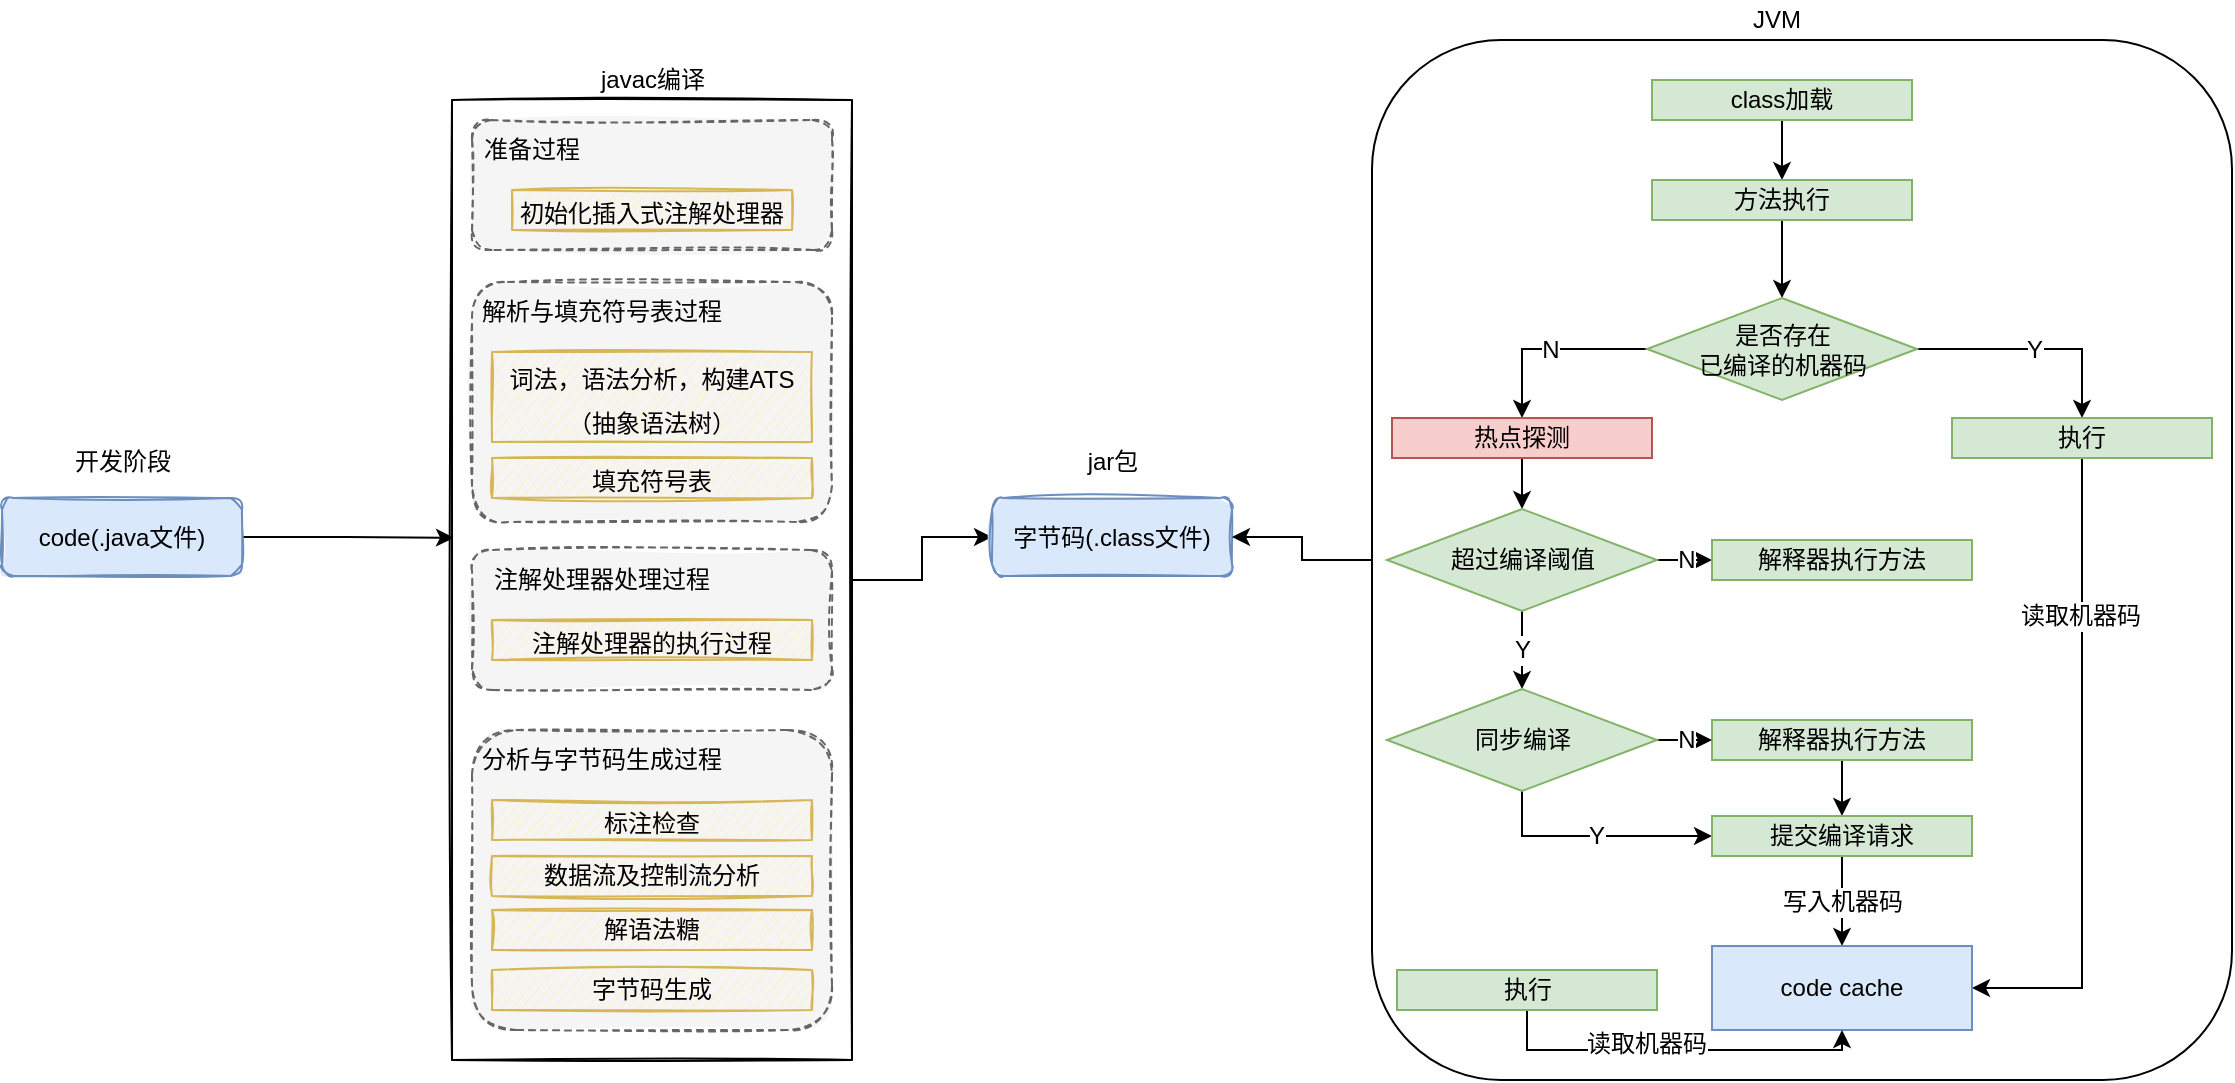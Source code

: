 <mxfile version="20.8.20" type="github">
  <diagram id="Yuw8eQQD934mDUAI04a5" name="第 1 页">
    <mxGraphModel dx="1434" dy="754" grid="1" gridSize="10" guides="1" tooltips="1" connect="1" arrows="1" fold="1" page="1" pageScale="1" pageWidth="827" pageHeight="1169" math="0" shadow="0">
      <root>
        <mxCell id="0" />
        <mxCell id="1" parent="0" />
        <mxCell id="RqRscrc4wxtINAn6Nrad-28" style="edgeStyle=orthogonalEdgeStyle;rounded=0;orthogonalLoop=1;jettySize=auto;html=1;exitX=1;exitY=0.5;exitDx=0;exitDy=0;entryX=0.005;entryY=0.456;entryDx=0;entryDy=0;entryPerimeter=0;fontSize=12;" edge="1" parent="1" source="RqRscrc4wxtINAn6Nrad-1" target="RqRscrc4wxtINAn6Nrad-4">
          <mxGeometry relative="1" as="geometry" />
        </mxCell>
        <mxCell id="RqRscrc4wxtINAn6Nrad-1" value="&lt;div&gt;code(.java文件)&lt;br&gt;&lt;/div&gt;" style="rounded=1;whiteSpace=wrap;html=1;sketch=1;fillColor=#dae8fc;strokeColor=#6c8ebf;fillStyle=solid;" vertex="1" parent="1">
          <mxGeometry x="15" y="799" width="120" height="39" as="geometry" />
        </mxCell>
        <mxCell id="RqRscrc4wxtINAn6Nrad-2" value="开发阶段" style="text;html=1;strokeColor=none;fillColor=none;align=center;verticalAlign=middle;whiteSpace=wrap;rounded=0;sketch=1;" vertex="1" parent="1">
          <mxGeometry x="42.5" y="771" width="65" height="20" as="geometry" />
        </mxCell>
        <mxCell id="RqRscrc4wxtINAn6Nrad-31" style="edgeStyle=orthogonalEdgeStyle;rounded=0;orthogonalLoop=1;jettySize=auto;html=1;exitX=1;exitY=0.5;exitDx=0;exitDy=0;entryX=0;entryY=0.5;entryDx=0;entryDy=0;fontSize=12;" edge="1" parent="1" source="RqRscrc4wxtINAn6Nrad-4" target="RqRscrc4wxtINAn6Nrad-29">
          <mxGeometry relative="1" as="geometry" />
        </mxCell>
        <mxCell id="RqRscrc4wxtINAn6Nrad-4" value="" style="rounded=0;whiteSpace=wrap;html=1;fontSize=18;sketch=1;shadow=0;glass=0;" vertex="1" parent="1">
          <mxGeometry x="240" y="600" width="200" height="480" as="geometry" />
        </mxCell>
        <mxCell id="RqRscrc4wxtINAn6Nrad-5" value="" style="rounded=1;whiteSpace=wrap;html=1;sketch=1;fillColor=#f5f5f5;strokeColor=#666666;fillStyle=solid;fontColor=#333333;dashed=1;" vertex="1" parent="1">
          <mxGeometry x="250" y="610" width="180" height="65" as="geometry" />
        </mxCell>
        <mxCell id="RqRscrc4wxtINAn6Nrad-6" value="准备过程" style="text;html=1;strokeColor=none;fillColor=none;align=center;verticalAlign=middle;whiteSpace=wrap;rounded=0;sketch=1;" vertex="1" parent="1">
          <mxGeometry x="250" y="615" width="60" height="20" as="geometry" />
        </mxCell>
        <mxCell id="RqRscrc4wxtINAn6Nrad-7" value="&lt;font style=&quot;font-size: 17px;&quot;&gt;&lt;font style=&quot;font-size: 16px;&quot;&gt;&lt;font style=&quot;font-size: 15px;&quot;&gt;&lt;font style=&quot;font-size: 14px;&quot;&gt;&lt;font style=&quot;font-size: 13px;&quot;&gt;&lt;font style=&quot;font-size: 12px;&quot;&gt;初始化插入式注解处理器&lt;/font&gt;&lt;/font&gt;&lt;/font&gt;&lt;/font&gt;&lt;/font&gt;&lt;/font&gt;" style="rounded=0;whiteSpace=wrap;html=1;fontSize=18;sketch=1;fillColor=#fff2cc;strokeColor=#d6b656;shadow=0;glass=0;" vertex="1" parent="1">
          <mxGeometry x="270" y="645" width="140" height="20" as="geometry" />
        </mxCell>
        <mxCell id="RqRscrc4wxtINAn6Nrad-8" value="" style="rounded=1;whiteSpace=wrap;html=1;sketch=1;fillColor=#f5f5f5;strokeColor=#666666;fillStyle=solid;fontColor=#333333;dashed=1;" vertex="1" parent="1">
          <mxGeometry x="250" y="691" width="180" height="120" as="geometry" />
        </mxCell>
        <mxCell id="RqRscrc4wxtINAn6Nrad-9" value="解析与填充符号表过程" style="text;html=1;strokeColor=none;fillColor=none;align=center;verticalAlign=middle;whiteSpace=wrap;rounded=0;sketch=1;" vertex="1" parent="1">
          <mxGeometry x="250" y="696" width="130" height="20" as="geometry" />
        </mxCell>
        <mxCell id="RqRscrc4wxtINAn6Nrad-10" value="&lt;font style=&quot;font-size: 17px;&quot;&gt;&lt;font style=&quot;font-size: 16px;&quot;&gt;&lt;font style=&quot;font-size: 15px;&quot;&gt;&lt;font style=&quot;font-size: 14px;&quot;&gt;&lt;font style=&quot;font-size: 13px;&quot;&gt;&lt;font style=&quot;font-size: 12px;&quot;&gt;词法，语法分析，构建ATS（抽象语法树）&lt;/font&gt;&lt;/font&gt;&lt;/font&gt;&lt;/font&gt;&lt;/font&gt;&lt;/font&gt;" style="rounded=0;whiteSpace=wrap;html=1;fontSize=18;sketch=1;fillColor=#fff2cc;strokeColor=#d6b656;shadow=0;glass=0;" vertex="1" parent="1">
          <mxGeometry x="260" y="726" width="160" height="45" as="geometry" />
        </mxCell>
        <mxCell id="RqRscrc4wxtINAn6Nrad-11" value="&lt;font style=&quot;font-size: 17px;&quot;&gt;&lt;font style=&quot;font-size: 16px;&quot;&gt;&lt;font style=&quot;font-size: 15px;&quot;&gt;&lt;font style=&quot;font-size: 14px;&quot;&gt;&lt;font style=&quot;font-size: 13px;&quot;&gt;&lt;font style=&quot;font-size: 12px;&quot;&gt;填充符号表&lt;/font&gt;&lt;/font&gt;&lt;/font&gt;&lt;/font&gt;&lt;/font&gt;&lt;/font&gt;" style="rounded=0;whiteSpace=wrap;html=1;fontSize=18;sketch=1;fillColor=#fff2cc;strokeColor=#d6b656;shadow=0;glass=0;" vertex="1" parent="1">
          <mxGeometry x="260" y="779" width="160" height="20" as="geometry" />
        </mxCell>
        <mxCell id="RqRscrc4wxtINAn6Nrad-15" value="" style="rounded=1;whiteSpace=wrap;html=1;sketch=1;fillColor=#f5f5f5;strokeColor=#666666;fillStyle=solid;fontColor=#333333;dashed=1;" vertex="1" parent="1">
          <mxGeometry x="250" y="825" width="180" height="70" as="geometry" />
        </mxCell>
        <mxCell id="RqRscrc4wxtINAn6Nrad-16" value="注解处理器处理过程" style="text;html=1;strokeColor=none;fillColor=none;align=center;verticalAlign=middle;whiteSpace=wrap;rounded=0;sketch=1;" vertex="1" parent="1">
          <mxGeometry x="250" y="830" width="130" height="20" as="geometry" />
        </mxCell>
        <mxCell id="RqRscrc4wxtINAn6Nrad-17" value="&lt;font style=&quot;font-size: 17px;&quot;&gt;&lt;font style=&quot;font-size: 16px;&quot;&gt;&lt;font style=&quot;font-size: 15px;&quot;&gt;&lt;font style=&quot;font-size: 14px;&quot;&gt;&lt;font style=&quot;font-size: 13px;&quot;&gt;&lt;font style=&quot;font-size: 12px;&quot;&gt;注解处理器的执行过程&lt;/font&gt;&lt;/font&gt;&lt;/font&gt;&lt;/font&gt;&lt;/font&gt;&lt;/font&gt;" style="rounded=0;whiteSpace=wrap;html=1;fontSize=18;sketch=1;fillColor=#fff2cc;strokeColor=#d6b656;shadow=0;glass=0;" vertex="1" parent="1">
          <mxGeometry x="260" y="860" width="160" height="20" as="geometry" />
        </mxCell>
        <mxCell id="RqRscrc4wxtINAn6Nrad-19" value="" style="rounded=1;whiteSpace=wrap;html=1;sketch=1;fillColor=#f5f5f5;strokeColor=#666666;fillStyle=solid;fontColor=#333333;dashed=1;" vertex="1" parent="1">
          <mxGeometry x="250" y="915" width="180" height="150" as="geometry" />
        </mxCell>
        <mxCell id="RqRscrc4wxtINAn6Nrad-20" value="分析与字节码生成过程" style="text;html=1;strokeColor=none;fillColor=none;align=center;verticalAlign=middle;whiteSpace=wrap;rounded=0;sketch=1;" vertex="1" parent="1">
          <mxGeometry x="250" y="920" width="130" height="20" as="geometry" />
        </mxCell>
        <mxCell id="RqRscrc4wxtINAn6Nrad-21" value="&lt;font style=&quot;font-size: 17px;&quot;&gt;&lt;font style=&quot;font-size: 16px;&quot;&gt;&lt;font style=&quot;font-size: 15px;&quot;&gt;&lt;font style=&quot;font-size: 14px;&quot;&gt;&lt;font style=&quot;font-size: 13px;&quot;&gt;&lt;font style=&quot;font-size: 12px;&quot;&gt;标注检查&lt;/font&gt;&lt;/font&gt;&lt;/font&gt;&lt;/font&gt;&lt;/font&gt;&lt;/font&gt;" style="rounded=0;whiteSpace=wrap;html=1;fontSize=18;sketch=1;fillColor=#fff2cc;strokeColor=#d6b656;shadow=0;glass=0;" vertex="1" parent="1">
          <mxGeometry x="260" y="950" width="160" height="20" as="geometry" />
        </mxCell>
        <mxCell id="RqRscrc4wxtINAn6Nrad-22" value="&lt;span style=&quot;font-size: 12px;&quot;&gt;数据流及控制流分析&lt;/span&gt;" style="rounded=0;whiteSpace=wrap;html=1;fontSize=12;sketch=1;fillColor=#fff2cc;strokeColor=#d6b656;shadow=0;glass=0;fontStyle=0;align=center;" vertex="1" parent="1">
          <mxGeometry x="260" y="978" width="160" height="20" as="geometry" />
        </mxCell>
        <mxCell id="RqRscrc4wxtINAn6Nrad-23" value="&lt;span style=&quot;font-size: 12px;&quot;&gt;解语法糖&lt;/span&gt;" style="rounded=0;whiteSpace=wrap;html=1;fontSize=12;sketch=1;fillColor=#fff2cc;strokeColor=#d6b656;shadow=0;glass=0;fontStyle=0;align=center;" vertex="1" parent="1">
          <mxGeometry x="260" y="1005" width="160" height="20" as="geometry" />
        </mxCell>
        <mxCell id="RqRscrc4wxtINAn6Nrad-24" value="&lt;span style=&quot;font-size: 12px;&quot;&gt;字节码生成&lt;/span&gt;" style="rounded=0;whiteSpace=wrap;html=1;fontSize=12;sketch=1;fillColor=#fff2cc;strokeColor=#d6b656;shadow=0;glass=0;fontStyle=0;align=center;" vertex="1" parent="1">
          <mxGeometry x="260" y="1035" width="160" height="20" as="geometry" />
        </mxCell>
        <mxCell id="RqRscrc4wxtINAn6Nrad-25" value="javac编译" style="text;html=1;strokeColor=none;fillColor=none;align=center;verticalAlign=middle;whiteSpace=wrap;rounded=0;sketch=1;" vertex="1" parent="1">
          <mxGeometry x="307.5" y="580" width="65" height="20" as="geometry" />
        </mxCell>
        <mxCell id="RqRscrc4wxtINAn6Nrad-29" value="字节码(.class文件)" style="rounded=1;whiteSpace=wrap;html=1;sketch=1;fillColor=#dae8fc;strokeColor=#6c8ebf;fillStyle=solid;" vertex="1" parent="1">
          <mxGeometry x="510" y="799" width="120" height="39" as="geometry" />
        </mxCell>
        <mxCell id="RqRscrc4wxtINAn6Nrad-30" value="jar包" style="text;html=1;strokeColor=none;fillColor=none;align=center;verticalAlign=middle;whiteSpace=wrap;rounded=0;sketch=1;" vertex="1" parent="1">
          <mxGeometry x="537.5" y="771" width="65" height="20" as="geometry" />
        </mxCell>
        <mxCell id="RqRscrc4wxtINAn6Nrad-65" style="edgeStyle=orthogonalEdgeStyle;rounded=0;orthogonalLoop=1;jettySize=auto;html=1;exitX=0;exitY=0.5;exitDx=0;exitDy=0;entryX=1;entryY=0.5;entryDx=0;entryDy=0;fontSize=12;" edge="1" parent="1" source="RqRscrc4wxtINAn6Nrad-32" target="RqRscrc4wxtINAn6Nrad-29">
          <mxGeometry relative="1" as="geometry" />
        </mxCell>
        <mxCell id="RqRscrc4wxtINAn6Nrad-32" value="" style="rounded=1;whiteSpace=wrap;html=1;fontSize=12;" vertex="1" parent="1">
          <mxGeometry x="700" y="570" width="430" height="520" as="geometry" />
        </mxCell>
        <mxCell id="RqRscrc4wxtINAn6Nrad-50" style="edgeStyle=orthogonalEdgeStyle;rounded=0;orthogonalLoop=1;jettySize=auto;html=1;exitX=0.5;exitY=1;exitDx=0;exitDy=0;entryX=0.5;entryY=0;entryDx=0;entryDy=0;fontSize=12;" edge="1" parent="1" source="RqRscrc4wxtINAn6Nrad-33" target="RqRscrc4wxtINAn6Nrad-34">
          <mxGeometry relative="1" as="geometry" />
        </mxCell>
        <mxCell id="RqRscrc4wxtINAn6Nrad-33" value="class加载" style="rounded=0;whiteSpace=wrap;html=1;fontSize=12;fillColor=#d5e8d4;strokeColor=#82b366;" vertex="1" parent="1">
          <mxGeometry x="840" y="590" width="130" height="20" as="geometry" />
        </mxCell>
        <mxCell id="RqRscrc4wxtINAn6Nrad-49" style="edgeStyle=orthogonalEdgeStyle;rounded=0;orthogonalLoop=1;jettySize=auto;html=1;exitX=0.5;exitY=1;exitDx=0;exitDy=0;entryX=0.5;entryY=0;entryDx=0;entryDy=0;fontSize=12;" edge="1" parent="1" source="RqRscrc4wxtINAn6Nrad-34" target="RqRscrc4wxtINAn6Nrad-35">
          <mxGeometry relative="1" as="geometry" />
        </mxCell>
        <mxCell id="RqRscrc4wxtINAn6Nrad-34" value="方法执行" style="rounded=0;whiteSpace=wrap;html=1;fontSize=12;fillColor=#d5e8d4;strokeColor=#82b366;" vertex="1" parent="1">
          <mxGeometry x="840" y="640" width="130" height="20" as="geometry" />
        </mxCell>
        <mxCell id="RqRscrc4wxtINAn6Nrad-47" value="N" style="edgeStyle=orthogonalEdgeStyle;rounded=0;orthogonalLoop=1;jettySize=auto;html=1;exitX=0;exitY=0.5;exitDx=0;exitDy=0;entryX=0.5;entryY=0;entryDx=0;entryDy=0;fontSize=12;" edge="1" parent="1" source="RqRscrc4wxtINAn6Nrad-35" target="RqRscrc4wxtINAn6Nrad-37">
          <mxGeometry relative="1" as="geometry" />
        </mxCell>
        <mxCell id="RqRscrc4wxtINAn6Nrad-48" value="Y" style="edgeStyle=orthogonalEdgeStyle;rounded=0;orthogonalLoop=1;jettySize=auto;html=1;exitX=1;exitY=0.5;exitDx=0;exitDy=0;entryX=0.5;entryY=0;entryDx=0;entryDy=0;fontSize=12;" edge="1" parent="1" source="RqRscrc4wxtINAn6Nrad-35" target="RqRscrc4wxtINAn6Nrad-36">
          <mxGeometry relative="1" as="geometry" />
        </mxCell>
        <mxCell id="RqRscrc4wxtINAn6Nrad-35" value="&lt;div&gt;是否存在&lt;/div&gt;&lt;div&gt;已编译的机器码&lt;/div&gt;" style="rhombus;whiteSpace=wrap;html=1;fontSize=12;fillColor=#d5e8d4;strokeColor=#82b366;" vertex="1" parent="1">
          <mxGeometry x="837.5" y="699" width="135" height="51" as="geometry" />
        </mxCell>
        <mxCell id="RqRscrc4wxtINAn6Nrad-57" style="edgeStyle=orthogonalEdgeStyle;rounded=0;orthogonalLoop=1;jettySize=auto;html=1;exitX=0.5;exitY=1;exitDx=0;exitDy=0;entryX=1;entryY=0.5;entryDx=0;entryDy=0;fontSize=12;" edge="1" parent="1" source="RqRscrc4wxtINAn6Nrad-36" target="RqRscrc4wxtINAn6Nrad-54">
          <mxGeometry relative="1" as="geometry" />
        </mxCell>
        <mxCell id="RqRscrc4wxtINAn6Nrad-60" value="读取机器码" style="edgeLabel;html=1;align=center;verticalAlign=middle;resizable=0;points=[];fontSize=12;" vertex="1" connectable="0" parent="RqRscrc4wxtINAn6Nrad-57">
          <mxGeometry x="-0.509" y="-1" relative="1" as="geometry">
            <mxPoint as="offset" />
          </mxGeometry>
        </mxCell>
        <mxCell id="RqRscrc4wxtINAn6Nrad-36" value="执行" style="rounded=0;whiteSpace=wrap;html=1;fontSize=12;fillColor=#d5e8d4;strokeColor=#82b366;" vertex="1" parent="1">
          <mxGeometry x="990" y="759" width="130" height="20" as="geometry" />
        </mxCell>
        <mxCell id="RqRscrc4wxtINAn6Nrad-46" style="edgeStyle=orthogonalEdgeStyle;rounded=0;orthogonalLoop=1;jettySize=auto;html=1;exitX=0.5;exitY=1;exitDx=0;exitDy=0;entryX=0.5;entryY=0;entryDx=0;entryDy=0;fontSize=12;" edge="1" parent="1" source="RqRscrc4wxtINAn6Nrad-37" target="RqRscrc4wxtINAn6Nrad-38">
          <mxGeometry relative="1" as="geometry" />
        </mxCell>
        <mxCell id="RqRscrc4wxtINAn6Nrad-37" value="热点探测" style="rounded=0;whiteSpace=wrap;html=1;fontSize=12;fillColor=#f8cecc;strokeColor=#b85450;" vertex="1" parent="1">
          <mxGeometry x="710" y="759" width="130" height="20" as="geometry" />
        </mxCell>
        <mxCell id="RqRscrc4wxtINAn6Nrad-43" value="Y" style="edgeStyle=orthogonalEdgeStyle;rounded=0;orthogonalLoop=1;jettySize=auto;html=1;exitX=0.5;exitY=1;exitDx=0;exitDy=0;entryX=0.5;entryY=0;entryDx=0;entryDy=0;fontSize=12;" edge="1" parent="1" source="RqRscrc4wxtINAn6Nrad-38" target="RqRscrc4wxtINAn6Nrad-42">
          <mxGeometry relative="1" as="geometry" />
        </mxCell>
        <mxCell id="RqRscrc4wxtINAn6Nrad-45" value="N" style="edgeStyle=orthogonalEdgeStyle;rounded=0;orthogonalLoop=1;jettySize=auto;html=1;exitX=1;exitY=0.5;exitDx=0;exitDy=0;entryX=0;entryY=0.5;entryDx=0;entryDy=0;fontSize=12;" edge="1" parent="1" source="RqRscrc4wxtINAn6Nrad-38" target="RqRscrc4wxtINAn6Nrad-39">
          <mxGeometry relative="1" as="geometry" />
        </mxCell>
        <mxCell id="RqRscrc4wxtINAn6Nrad-38" value="超过编译阈值" style="rhombus;whiteSpace=wrap;html=1;fontSize=12;fillColor=#d5e8d4;strokeColor=#82b366;" vertex="1" parent="1">
          <mxGeometry x="707.5" y="804.5" width="135" height="51" as="geometry" />
        </mxCell>
        <mxCell id="RqRscrc4wxtINAn6Nrad-39" value="解释器执行方法" style="rounded=0;whiteSpace=wrap;html=1;fontSize=12;fillColor=#d5e8d4;strokeColor=#82b366;" vertex="1" parent="1">
          <mxGeometry x="870" y="820" width="130" height="20" as="geometry" />
        </mxCell>
        <mxCell id="RqRscrc4wxtINAn6Nrad-58" style="edgeStyle=orthogonalEdgeStyle;rounded=0;orthogonalLoop=1;jettySize=auto;html=1;exitX=0.5;exitY=1;exitDx=0;exitDy=0;entryX=0.5;entryY=0;entryDx=0;entryDy=0;fontSize=12;" edge="1" parent="1" source="RqRscrc4wxtINAn6Nrad-40" target="RqRscrc4wxtINAn6Nrad-52">
          <mxGeometry relative="1" as="geometry" />
        </mxCell>
        <mxCell id="RqRscrc4wxtINAn6Nrad-40" value="解释器执行方法" style="rounded=0;whiteSpace=wrap;html=1;fontSize=12;fillColor=#d5e8d4;strokeColor=#82b366;" vertex="1" parent="1">
          <mxGeometry x="870" y="910" width="130" height="20" as="geometry" />
        </mxCell>
        <mxCell id="RqRscrc4wxtINAn6Nrad-51" value="N" style="edgeStyle=orthogonalEdgeStyle;rounded=0;orthogonalLoop=1;jettySize=auto;html=1;exitX=1;exitY=0.5;exitDx=0;exitDy=0;entryX=0;entryY=0.5;entryDx=0;entryDy=0;fontSize=12;" edge="1" parent="1" source="RqRscrc4wxtINAn6Nrad-42" target="RqRscrc4wxtINAn6Nrad-40">
          <mxGeometry relative="1" as="geometry" />
        </mxCell>
        <mxCell id="RqRscrc4wxtINAn6Nrad-56" value="Y" style="edgeStyle=orthogonalEdgeStyle;rounded=0;orthogonalLoop=1;jettySize=auto;html=1;exitX=0.5;exitY=1;exitDx=0;exitDy=0;entryX=0;entryY=0.5;entryDx=0;entryDy=0;fontSize=12;" edge="1" parent="1" source="RqRscrc4wxtINAn6Nrad-42" target="RqRscrc4wxtINAn6Nrad-52">
          <mxGeometry relative="1" as="geometry" />
        </mxCell>
        <mxCell id="RqRscrc4wxtINAn6Nrad-42" value="同步编译" style="rhombus;whiteSpace=wrap;html=1;fontSize=12;fillColor=#d5e8d4;strokeColor=#82b366;" vertex="1" parent="1">
          <mxGeometry x="707.5" y="894.5" width="135" height="51" as="geometry" />
        </mxCell>
        <mxCell id="RqRscrc4wxtINAn6Nrad-59" value="写入机器码" style="edgeStyle=orthogonalEdgeStyle;rounded=0;orthogonalLoop=1;jettySize=auto;html=1;fontSize=12;" edge="1" parent="1" source="RqRscrc4wxtINAn6Nrad-52" target="RqRscrc4wxtINAn6Nrad-54">
          <mxGeometry relative="1" as="geometry" />
        </mxCell>
        <mxCell id="RqRscrc4wxtINAn6Nrad-52" value="提交编译请求" style="rounded=0;whiteSpace=wrap;html=1;fontSize=12;fillColor=#d5e8d4;strokeColor=#82b366;" vertex="1" parent="1">
          <mxGeometry x="870" y="958" width="130" height="20" as="geometry" />
        </mxCell>
        <mxCell id="RqRscrc4wxtINAn6Nrad-54" value="code cache" style="rounded=0;whiteSpace=wrap;html=1;fontSize=12;fillColor=#dae8fc;strokeColor=#6c8ebf;" vertex="1" parent="1">
          <mxGeometry x="870" y="1023" width="130" height="42" as="geometry" />
        </mxCell>
        <mxCell id="RqRscrc4wxtINAn6Nrad-63" style="edgeStyle=orthogonalEdgeStyle;rounded=0;orthogonalLoop=1;jettySize=auto;html=1;exitX=0.5;exitY=1;exitDx=0;exitDy=0;entryX=0.5;entryY=1;entryDx=0;entryDy=0;fontSize=12;" edge="1" parent="1" source="RqRscrc4wxtINAn6Nrad-62" target="RqRscrc4wxtINAn6Nrad-54">
          <mxGeometry relative="1" as="geometry" />
        </mxCell>
        <mxCell id="RqRscrc4wxtINAn6Nrad-64" value="读取机器码" style="edgeLabel;html=1;align=center;verticalAlign=middle;resizable=0;points=[];fontSize=12;" vertex="1" connectable="0" parent="RqRscrc4wxtINAn6Nrad-63">
          <mxGeometry x="-0.163" y="3" relative="1" as="geometry">
            <mxPoint x="1" as="offset" />
          </mxGeometry>
        </mxCell>
        <mxCell id="RqRscrc4wxtINAn6Nrad-62" value="执行" style="rounded=0;whiteSpace=wrap;html=1;fontSize=12;fillColor=#d5e8d4;strokeColor=#82b366;" vertex="1" parent="1">
          <mxGeometry x="712.5" y="1035" width="130" height="20" as="geometry" />
        </mxCell>
        <mxCell id="RqRscrc4wxtINAn6Nrad-66" value="JVM" style="text;html=1;strokeColor=none;fillColor=none;align=center;verticalAlign=middle;whiteSpace=wrap;rounded=0;sketch=1;" vertex="1" parent="1">
          <mxGeometry x="870" y="550" width="65" height="20" as="geometry" />
        </mxCell>
      </root>
    </mxGraphModel>
  </diagram>
</mxfile>
